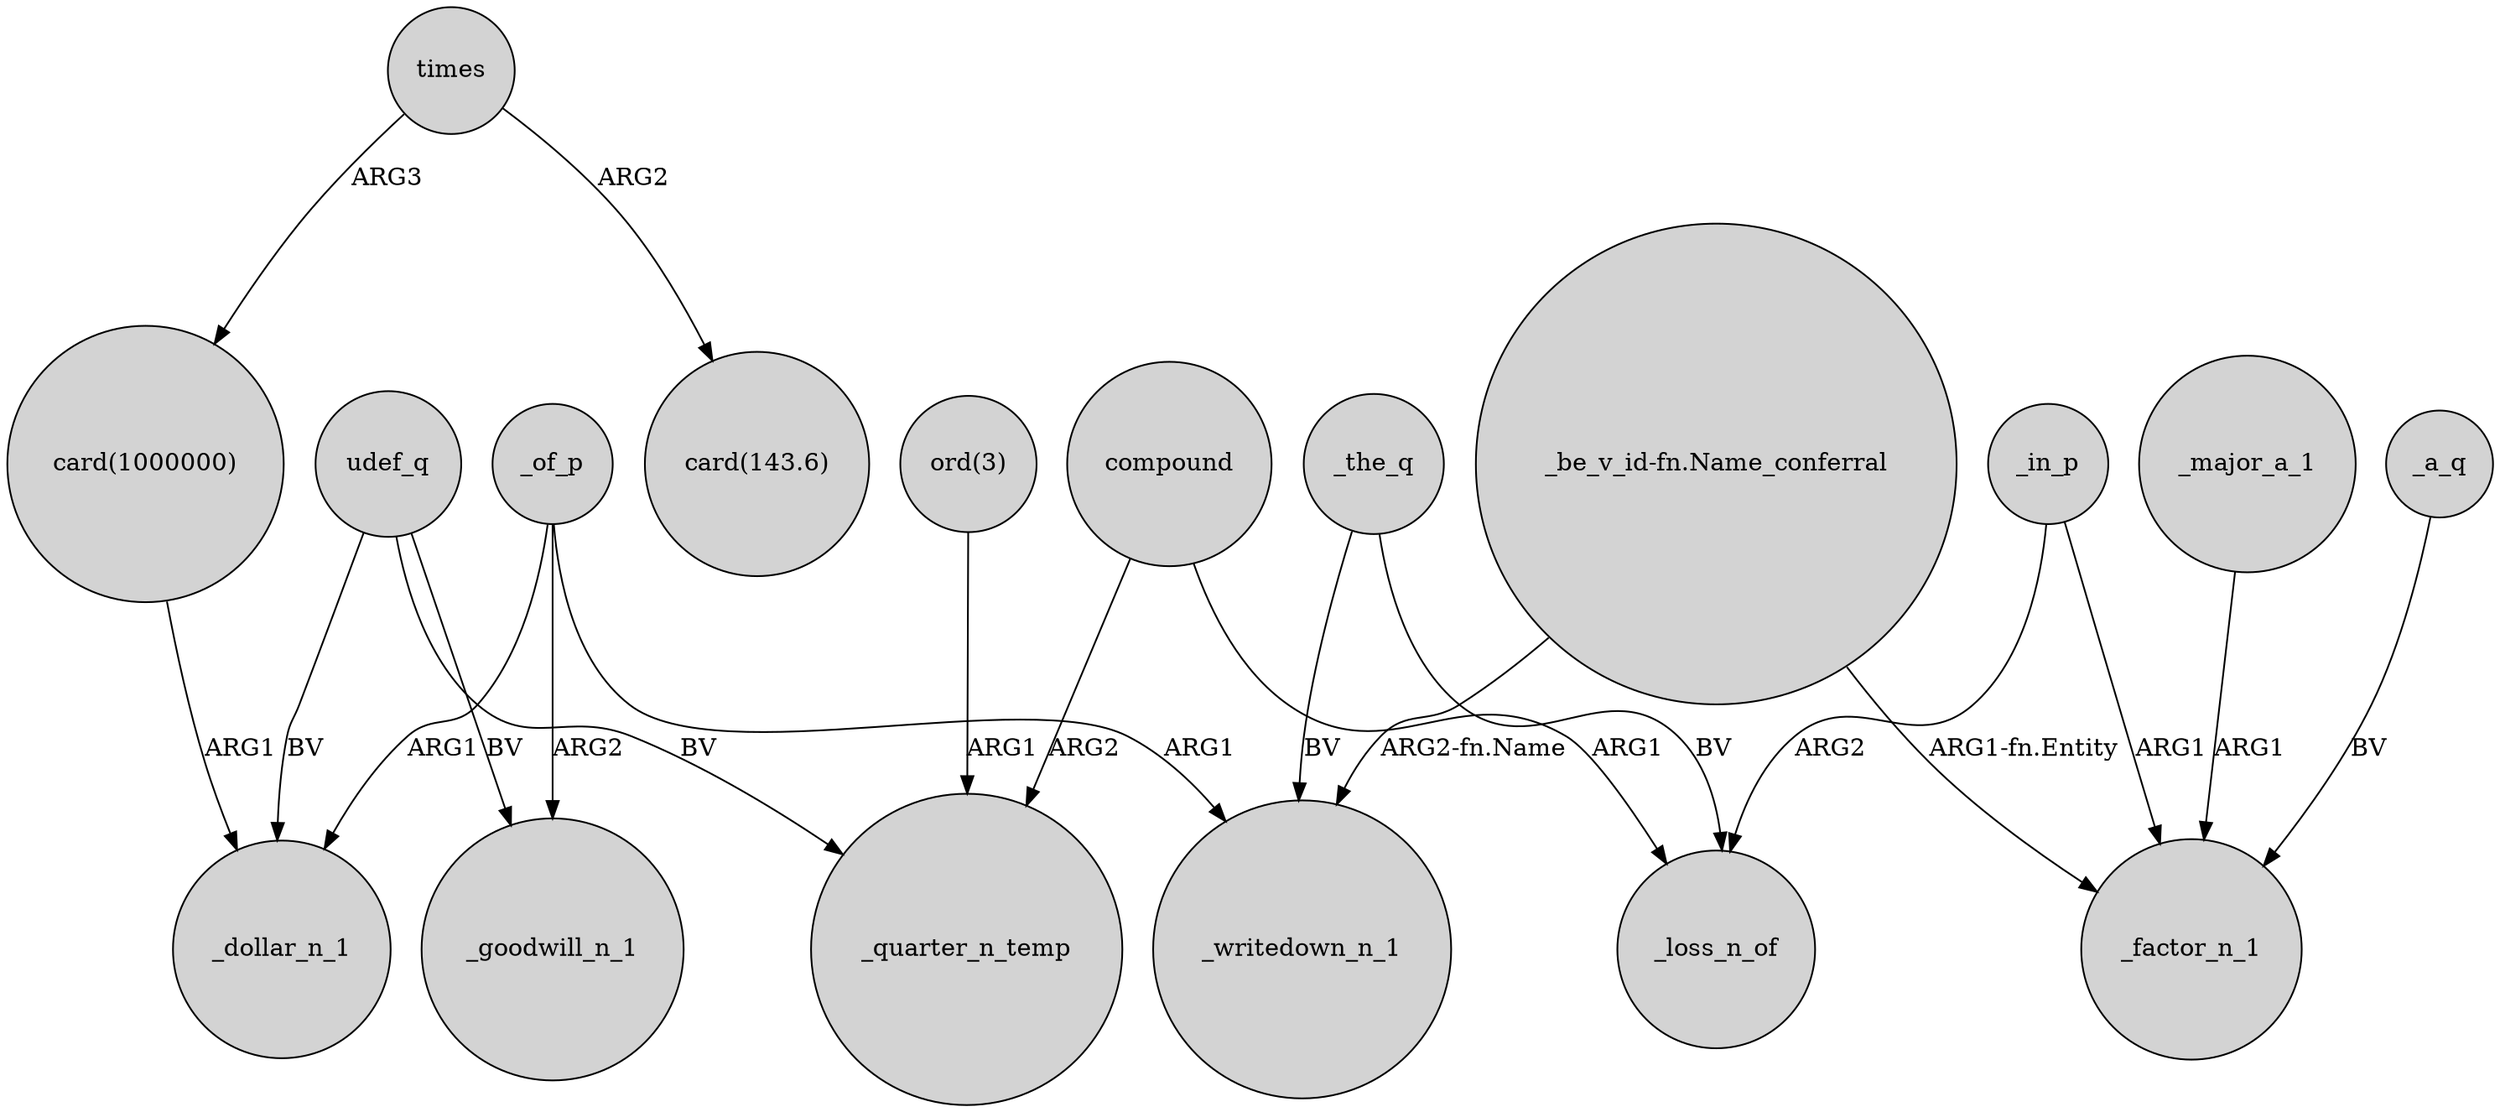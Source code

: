 digraph {
	node [shape=circle style=filled]
	"_be_v_id-fn.Name_conferral" -> _writedown_n_1 [label="ARG2-fn.Name"]
	_of_p -> _dollar_n_1 [label=ARG1]
	"ord(3)" -> _quarter_n_temp [label=ARG1]
	_the_q -> _loss_n_of [label=BV]
	times -> "card(1000000)" [label=ARG3]
	udef_q -> _goodwill_n_1 [label=BV]
	_the_q -> _writedown_n_1 [label=BV]
	compound -> _loss_n_of [label=ARG1]
	compound -> _quarter_n_temp [label=ARG2]
	_major_a_1 -> _factor_n_1 [label=ARG1]
	times -> "card(143.6)" [label=ARG2]
	udef_q -> _dollar_n_1 [label=BV]
	"card(1000000)" -> _dollar_n_1 [label=ARG1]
	"_be_v_id-fn.Name_conferral" -> _factor_n_1 [label="ARG1-fn.Entity"]
	_in_p -> _factor_n_1 [label=ARG1]
	_of_p -> _goodwill_n_1 [label=ARG2]
	udef_q -> _quarter_n_temp [label=BV]
	_a_q -> _factor_n_1 [label=BV]
	_in_p -> _loss_n_of [label=ARG2]
	_of_p -> _writedown_n_1 [label=ARG1]
}

